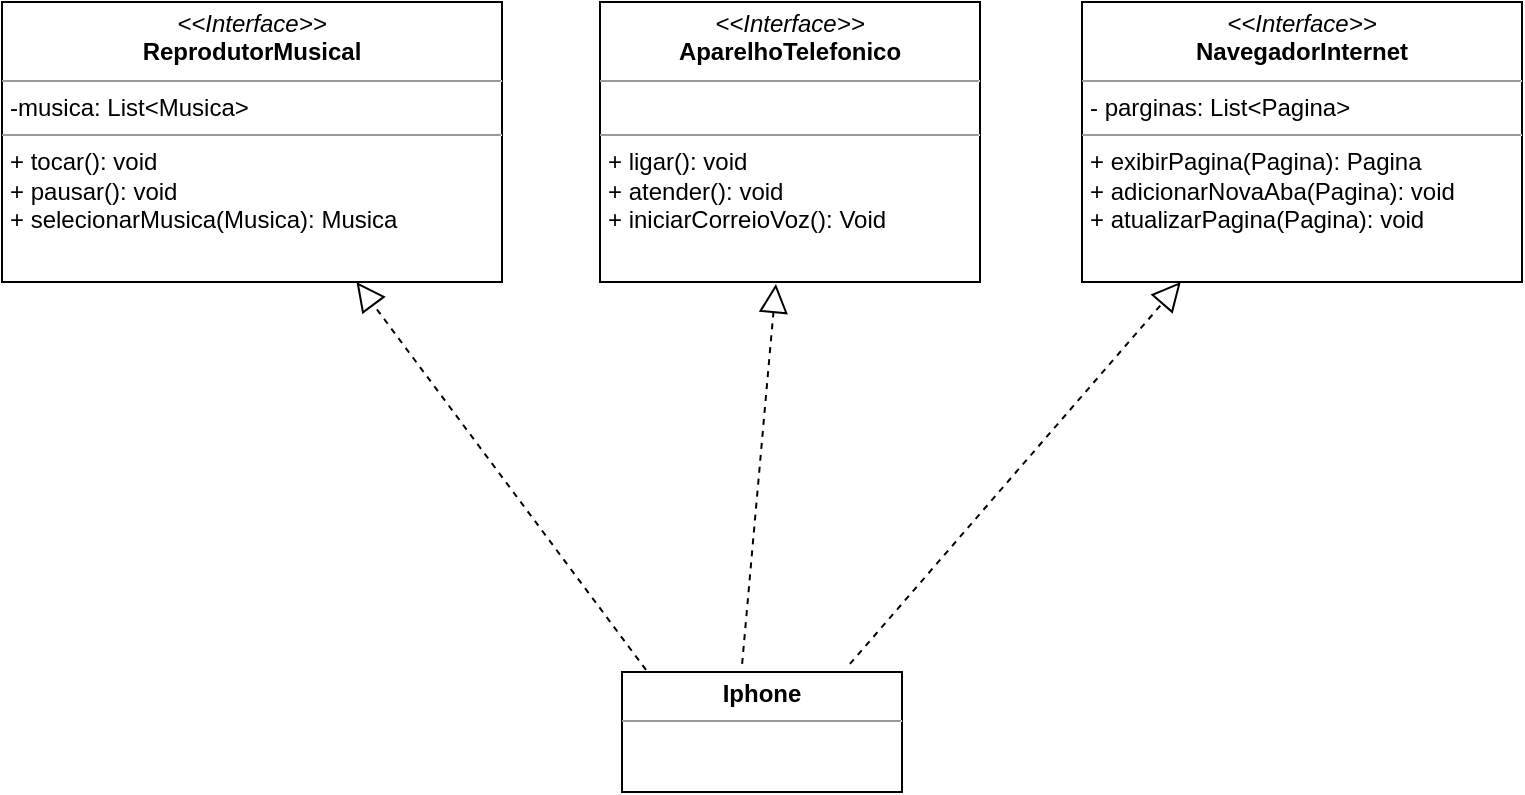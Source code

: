 <mxfile version="21.7.5" type="github">
  <diagram id="C5RBs43oDa-KdzZeNtuy" name="Page-1">
    <mxGraphModel dx="1393" dy="758" grid="1" gridSize="10" guides="1" tooltips="1" connect="1" arrows="1" fold="1" page="1" pageScale="1" pageWidth="827" pageHeight="1169" math="0" shadow="0">
      <root>
        <mxCell id="WIyWlLk6GJQsqaUBKTNV-0" />
        <mxCell id="WIyWlLk6GJQsqaUBKTNV-1" parent="WIyWlLk6GJQsqaUBKTNV-0" />
        <mxCell id="vKKNF1Hx0Lf5JsLjN3rx-25" value="&lt;p style=&quot;margin:0px;margin-top:4px;text-align:center;&quot;&gt;&lt;i&gt;&amp;lt;&amp;lt;Interface&amp;gt;&amp;gt;&lt;/i&gt;&lt;br&gt;&lt;b&gt;AparelhoTelefonico&lt;/b&gt;&lt;/p&gt;&lt;hr size=&quot;1&quot;&gt;&lt;p style=&quot;margin:0px;margin-left:4px;&quot;&gt;&lt;br&gt;&lt;/p&gt;&lt;hr size=&quot;1&quot;&gt;&lt;p style=&quot;margin:0px;margin-left:4px;&quot;&gt;+ ligar(): void&lt;br&gt;+ atender(): void&lt;/p&gt;&lt;p style=&quot;margin:0px;margin-left:4px;&quot;&gt;+ iniciarCorreioVoz(): Void&lt;/p&gt;" style="verticalAlign=top;align=left;overflow=fill;fontSize=12;fontFamily=Helvetica;html=1;whiteSpace=wrap;" vertex="1" parent="WIyWlLk6GJQsqaUBKTNV-1">
          <mxGeometry x="319" y="250" width="190" height="140" as="geometry" />
        </mxCell>
        <mxCell id="vKKNF1Hx0Lf5JsLjN3rx-40" value="&lt;p style=&quot;margin:0px;margin-top:4px;text-align:center;&quot;&gt;&lt;b&gt;Iphone&lt;/b&gt;&lt;/p&gt;&lt;hr size=&quot;1&quot;&gt;&lt;div style=&quot;height:2px;&quot;&gt;&lt;br&gt;&lt;/div&gt;&lt;div style=&quot;height:2px;&quot;&gt;&lt;br&gt;&lt;/div&gt;" style="verticalAlign=top;align=left;overflow=fill;fontSize=12;fontFamily=Helvetica;html=1;whiteSpace=wrap;" vertex="1" parent="WIyWlLk6GJQsqaUBKTNV-1">
          <mxGeometry x="330" y="585" width="140" height="60" as="geometry" />
        </mxCell>
        <mxCell id="vKKNF1Hx0Lf5JsLjN3rx-41" value="" style="endArrow=block;dashed=1;endFill=0;endSize=12;html=1;rounded=0;exitX=0.429;exitY=-0.067;exitDx=0;exitDy=0;exitPerimeter=0;entryX=0.463;entryY=1.007;entryDx=0;entryDy=0;entryPerimeter=0;" edge="1" parent="WIyWlLk6GJQsqaUBKTNV-1" source="vKKNF1Hx0Lf5JsLjN3rx-40" target="vKKNF1Hx0Lf5JsLjN3rx-25">
          <mxGeometry width="160" relative="1" as="geometry">
            <mxPoint x="330" y="400" as="sourcePoint" />
            <mxPoint x="360" y="370" as="targetPoint" />
          </mxGeometry>
        </mxCell>
        <mxCell id="vKKNF1Hx0Lf5JsLjN3rx-43" value="&lt;p style=&quot;margin:0px;margin-top:4px;text-align:center;&quot;&gt;&lt;i&gt;&amp;lt;&amp;lt;Interface&amp;gt;&amp;gt;&lt;/i&gt;&lt;br&gt;&lt;b&gt;ReprodutorMusical&lt;/b&gt;&lt;/p&gt;&lt;hr size=&quot;1&quot;&gt;&lt;p style=&quot;margin:0px;margin-left:4px;&quot;&gt;-musica: List&amp;lt;Musica&amp;gt;&lt;br&gt;&lt;/p&gt;&lt;hr size=&quot;1&quot;&gt;&lt;p style=&quot;margin:0px;margin-left:4px;&quot;&gt;+ tocar(): void&lt;br&gt;+ pausar(): void&lt;/p&gt;&lt;p style=&quot;margin:0px;margin-left:4px;&quot;&gt;+ selecionarMusica(Musica): Musica&lt;/p&gt;" style="verticalAlign=top;align=left;overflow=fill;fontSize=12;fontFamily=Helvetica;html=1;whiteSpace=wrap;" vertex="1" parent="WIyWlLk6GJQsqaUBKTNV-1">
          <mxGeometry x="20" y="250" width="250" height="140" as="geometry" />
        </mxCell>
        <mxCell id="vKKNF1Hx0Lf5JsLjN3rx-44" value="&lt;p style=&quot;margin:0px;margin-top:4px;text-align:center;&quot;&gt;&lt;i&gt;&amp;lt;&amp;lt;Interface&amp;gt;&amp;gt;&lt;/i&gt;&lt;br&gt;&lt;b&gt;NavegadorInternet&lt;/b&gt;&lt;/p&gt;&lt;hr size=&quot;1&quot;&gt;&lt;p style=&quot;margin:0px;margin-left:4px;&quot;&gt;- parginas: List&amp;lt;Pagina&amp;gt;&lt;br&gt;&lt;/p&gt;&lt;hr size=&quot;1&quot;&gt;&lt;p style=&quot;margin:0px;margin-left:4px;&quot;&gt;+ exibirPagina(Pagina): Pagina&lt;br&gt;+ adicionarNovaAba(Pagina): void&lt;/p&gt;&lt;p style=&quot;margin:0px;margin-left:4px;&quot;&gt;+ atualizarPagina(Pagina): void&lt;/p&gt;" style="verticalAlign=top;align=left;overflow=fill;fontSize=12;fontFamily=Helvetica;html=1;whiteSpace=wrap;" vertex="1" parent="WIyWlLk6GJQsqaUBKTNV-1">
          <mxGeometry x="560" y="250" width="220" height="140" as="geometry" />
        </mxCell>
        <mxCell id="vKKNF1Hx0Lf5JsLjN3rx-46" value="" style="endArrow=block;dashed=1;endFill=0;endSize=12;html=1;rounded=0;exitX=0.086;exitY=-0.017;exitDx=0;exitDy=0;exitPerimeter=0;" edge="1" parent="WIyWlLk6GJQsqaUBKTNV-1" source="vKKNF1Hx0Lf5JsLjN3rx-40" target="vKKNF1Hx0Lf5JsLjN3rx-43">
          <mxGeometry width="160" relative="1" as="geometry">
            <mxPoint x="240" y="575" as="sourcePoint" />
            <mxPoint x="243" y="380" as="targetPoint" />
          </mxGeometry>
        </mxCell>
        <mxCell id="vKKNF1Hx0Lf5JsLjN3rx-47" value="" style="endArrow=block;dashed=1;endFill=0;endSize=12;html=1;rounded=0;exitX=0.814;exitY=-0.067;exitDx=0;exitDy=0;exitPerimeter=0;" edge="1" parent="WIyWlLk6GJQsqaUBKTNV-1" source="vKKNF1Hx0Lf5JsLjN3rx-40" target="vKKNF1Hx0Lf5JsLjN3rx-44">
          <mxGeometry width="160" relative="1" as="geometry">
            <mxPoint x="424" y="606" as="sourcePoint" />
            <mxPoint x="427" y="411" as="targetPoint" />
          </mxGeometry>
        </mxCell>
      </root>
    </mxGraphModel>
  </diagram>
</mxfile>
